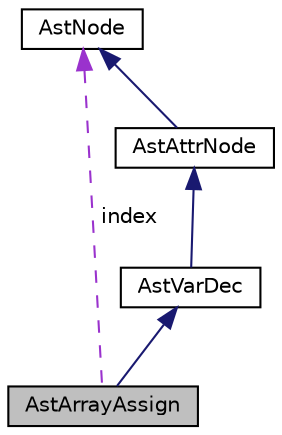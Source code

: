 digraph "AstArrayAssign"
{
  edge [fontname="Helvetica",fontsize="10",labelfontname="Helvetica",labelfontsize="10"];
  node [fontname="Helvetica",fontsize="10",shape=record];
  Node4 [label="AstArrayAssign",height=0.2,width=0.4,color="black", fillcolor="grey75", style="filled", fontcolor="black"];
  Node5 -> Node4 [dir="back",color="midnightblue",fontsize="10",style="solid"];
  Node5 [label="AstVarDec",height=0.2,width=0.4,color="black", fillcolor="white", style="filled",URL="$classAstVarDec.html"];
  Node6 -> Node5 [dir="back",color="midnightblue",fontsize="10",style="solid"];
  Node6 [label="AstAttrNode",height=0.2,width=0.4,color="black", fillcolor="white", style="filled",URL="$classAstAttrNode.html"];
  Node7 -> Node6 [dir="back",color="midnightblue",fontsize="10",style="solid"];
  Node7 [label="AstNode",height=0.2,width=0.4,color="black", fillcolor="white", style="filled",URL="$classAstNode.html"];
  Node7 -> Node4 [dir="back",color="darkorchid3",fontsize="10",style="dashed",label=" index" ];
}
